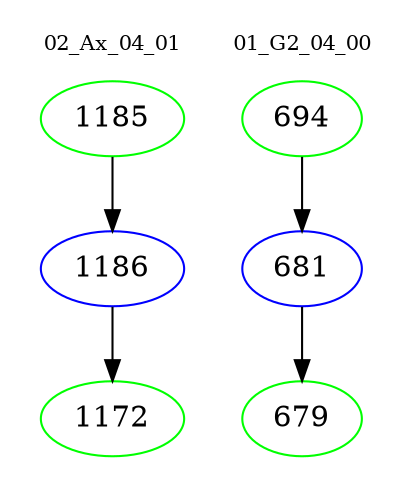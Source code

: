 digraph{
subgraph cluster_0 {
color = white
label = "02_Ax_04_01";
fontsize=10;
T0_1185 [label="1185", color="green"]
T0_1185 -> T0_1186 [color="black"]
T0_1186 [label="1186", color="blue"]
T0_1186 -> T0_1172 [color="black"]
T0_1172 [label="1172", color="green"]
}
subgraph cluster_1 {
color = white
label = "01_G2_04_00";
fontsize=10;
T1_694 [label="694", color="green"]
T1_694 -> T1_681 [color="black"]
T1_681 [label="681", color="blue"]
T1_681 -> T1_679 [color="black"]
T1_679 [label="679", color="green"]
}
}
